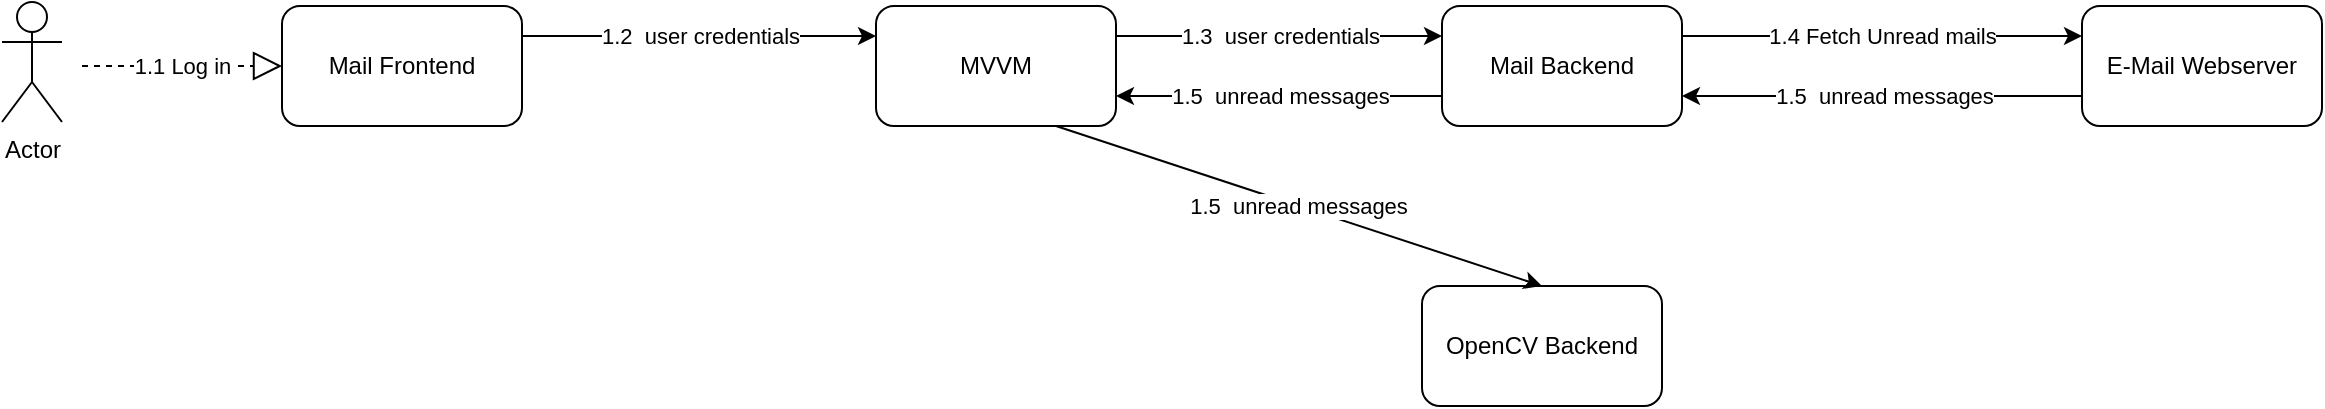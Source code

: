<mxfile version="23.0.2" type="device">
  <diagram name="Seite-1" id="mwSsKPrf4XuerO5NW2ej">
    <mxGraphModel dx="855" dy="643" grid="1" gridSize="10" guides="1" tooltips="1" connect="1" arrows="1" fold="1" page="1" pageScale="1" pageWidth="827" pageHeight="1169" math="0" shadow="0">
      <root>
        <mxCell id="0" />
        <mxCell id="1" parent="0" />
        <mxCell id="xE4TKGpTWHG0cfowQnag-1" value="Actor" style="shape=umlActor;verticalLabelPosition=bottom;verticalAlign=top;html=1;outlineConnect=0;" vertex="1" parent="1">
          <mxGeometry x="20" y="118" width="30" height="60" as="geometry" />
        </mxCell>
        <mxCell id="xE4TKGpTWHG0cfowQnag-2" value="Mail Frontend" style="rounded=1;whiteSpace=wrap;html=1;" vertex="1" parent="1">
          <mxGeometry x="160" y="120" width="120" height="60" as="geometry" />
        </mxCell>
        <mxCell id="xE4TKGpTWHG0cfowQnag-3" value="MVVM" style="rounded=1;whiteSpace=wrap;html=1;" vertex="1" parent="1">
          <mxGeometry x="457" y="120" width="120" height="60" as="geometry" />
        </mxCell>
        <mxCell id="xE4TKGpTWHG0cfowQnag-4" value="Mail Backend" style="rounded=1;whiteSpace=wrap;html=1;" vertex="1" parent="1">
          <mxGeometry x="740" y="120" width="120" height="60" as="geometry" />
        </mxCell>
        <mxCell id="xE4TKGpTWHG0cfowQnag-5" value="1.1 Log in" style="endArrow=block;dashed=1;endFill=0;endSize=12;html=1;rounded=0;entryX=0;entryY=0.5;entryDx=0;entryDy=0;" edge="1" parent="1" target="xE4TKGpTWHG0cfowQnag-2">
          <mxGeometry width="160" relative="1" as="geometry">
            <mxPoint x="60" y="150" as="sourcePoint" />
            <mxPoint x="270" y="250" as="targetPoint" />
          </mxGeometry>
        </mxCell>
        <mxCell id="xE4TKGpTWHG0cfowQnag-8" value="E-Mail Webserver" style="rounded=1;whiteSpace=wrap;html=1;" vertex="1" parent="1">
          <mxGeometry x="1060" y="120" width="120" height="60" as="geometry" />
        </mxCell>
        <mxCell id="xE4TKGpTWHG0cfowQnag-9" value="1.2&amp;nbsp; user credentials" style="endArrow=classic;html=1;rounded=0;exitX=1;exitY=0.25;exitDx=0;exitDy=0;entryX=0;entryY=0.25;entryDx=0;entryDy=0;" edge="1" parent="1" source="xE4TKGpTWHG0cfowQnag-2" target="xE4TKGpTWHG0cfowQnag-3">
          <mxGeometry x="-0.002" width="50" height="50" relative="1" as="geometry">
            <mxPoint x="430" y="310" as="sourcePoint" />
            <mxPoint x="480" y="260" as="targetPoint" />
            <mxPoint as="offset" />
          </mxGeometry>
        </mxCell>
        <mxCell id="xE4TKGpTWHG0cfowQnag-10" value="1.3&amp;nbsp; user credentials" style="endArrow=classic;html=1;rounded=0;exitX=1;exitY=0.25;exitDx=0;exitDy=0;entryX=0;entryY=0.25;entryDx=0;entryDy=0;" edge="1" parent="1" source="xE4TKGpTWHG0cfowQnag-3" target="xE4TKGpTWHG0cfowQnag-4">
          <mxGeometry width="50" height="50" relative="1" as="geometry">
            <mxPoint x="563" y="178" as="sourcePoint" />
            <mxPoint x="740" y="178" as="targetPoint" />
          </mxGeometry>
        </mxCell>
        <mxCell id="xE4TKGpTWHG0cfowQnag-11" value="1.4 Fetch Unread mails" style="endArrow=classic;html=1;rounded=0;exitX=1;exitY=0.25;exitDx=0;exitDy=0;entryX=0;entryY=0.25;entryDx=0;entryDy=0;" edge="1" parent="1" source="xE4TKGpTWHG0cfowQnag-4" target="xE4TKGpTWHG0cfowQnag-8">
          <mxGeometry width="50" height="50" relative="1" as="geometry">
            <mxPoint x="470" y="350" as="sourcePoint" />
            <mxPoint x="633" y="350" as="targetPoint" />
            <mxPoint as="offset" />
          </mxGeometry>
        </mxCell>
        <mxCell id="xE4TKGpTWHG0cfowQnag-12" value="1.5&amp;nbsp; unread messages" style="endArrow=classic;html=1;rounded=0;exitX=0;exitY=0.75;exitDx=0;exitDy=0;entryX=1;entryY=0.75;entryDx=0;entryDy=0;" edge="1" parent="1" source="xE4TKGpTWHG0cfowQnag-8" target="xE4TKGpTWHG0cfowQnag-4">
          <mxGeometry x="-0.003" width="50" height="50" relative="1" as="geometry">
            <mxPoint x="870" y="300" as="sourcePoint" />
            <mxPoint x="1070" y="300" as="targetPoint" />
            <mxPoint as="offset" />
          </mxGeometry>
        </mxCell>
        <mxCell id="xE4TKGpTWHG0cfowQnag-13" value="1.5&amp;nbsp; unread messages" style="endArrow=classic;html=1;rounded=0;exitX=0;exitY=0.75;exitDx=0;exitDy=0;entryX=1;entryY=0.75;entryDx=0;entryDy=0;" edge="1" parent="1" source="xE4TKGpTWHG0cfowQnag-4" target="xE4TKGpTWHG0cfowQnag-3">
          <mxGeometry x="-0.003" width="50" height="50" relative="1" as="geometry">
            <mxPoint x="730" y="260" as="sourcePoint" />
            <mxPoint x="530" y="260" as="targetPoint" />
            <mxPoint as="offset" />
          </mxGeometry>
        </mxCell>
        <mxCell id="xE4TKGpTWHG0cfowQnag-14" value="OpenCV Backend" style="rounded=1;whiteSpace=wrap;html=1;" vertex="1" parent="1">
          <mxGeometry x="730" y="260" width="120" height="60" as="geometry" />
        </mxCell>
        <mxCell id="xE4TKGpTWHG0cfowQnag-16" value="1.5&amp;nbsp; unread messages" style="endArrow=classic;html=1;rounded=0;exitX=0.75;exitY=1;exitDx=0;exitDy=0;entryX=0.5;entryY=0;entryDx=0;entryDy=0;" edge="1" parent="1" source="xE4TKGpTWHG0cfowQnag-3" target="xE4TKGpTWHG0cfowQnag-14">
          <mxGeometry x="-0.003" width="50" height="50" relative="1" as="geometry">
            <mxPoint x="613" y="320" as="sourcePoint" />
            <mxPoint x="450" y="320" as="targetPoint" />
            <mxPoint as="offset" />
          </mxGeometry>
        </mxCell>
      </root>
    </mxGraphModel>
  </diagram>
</mxfile>
